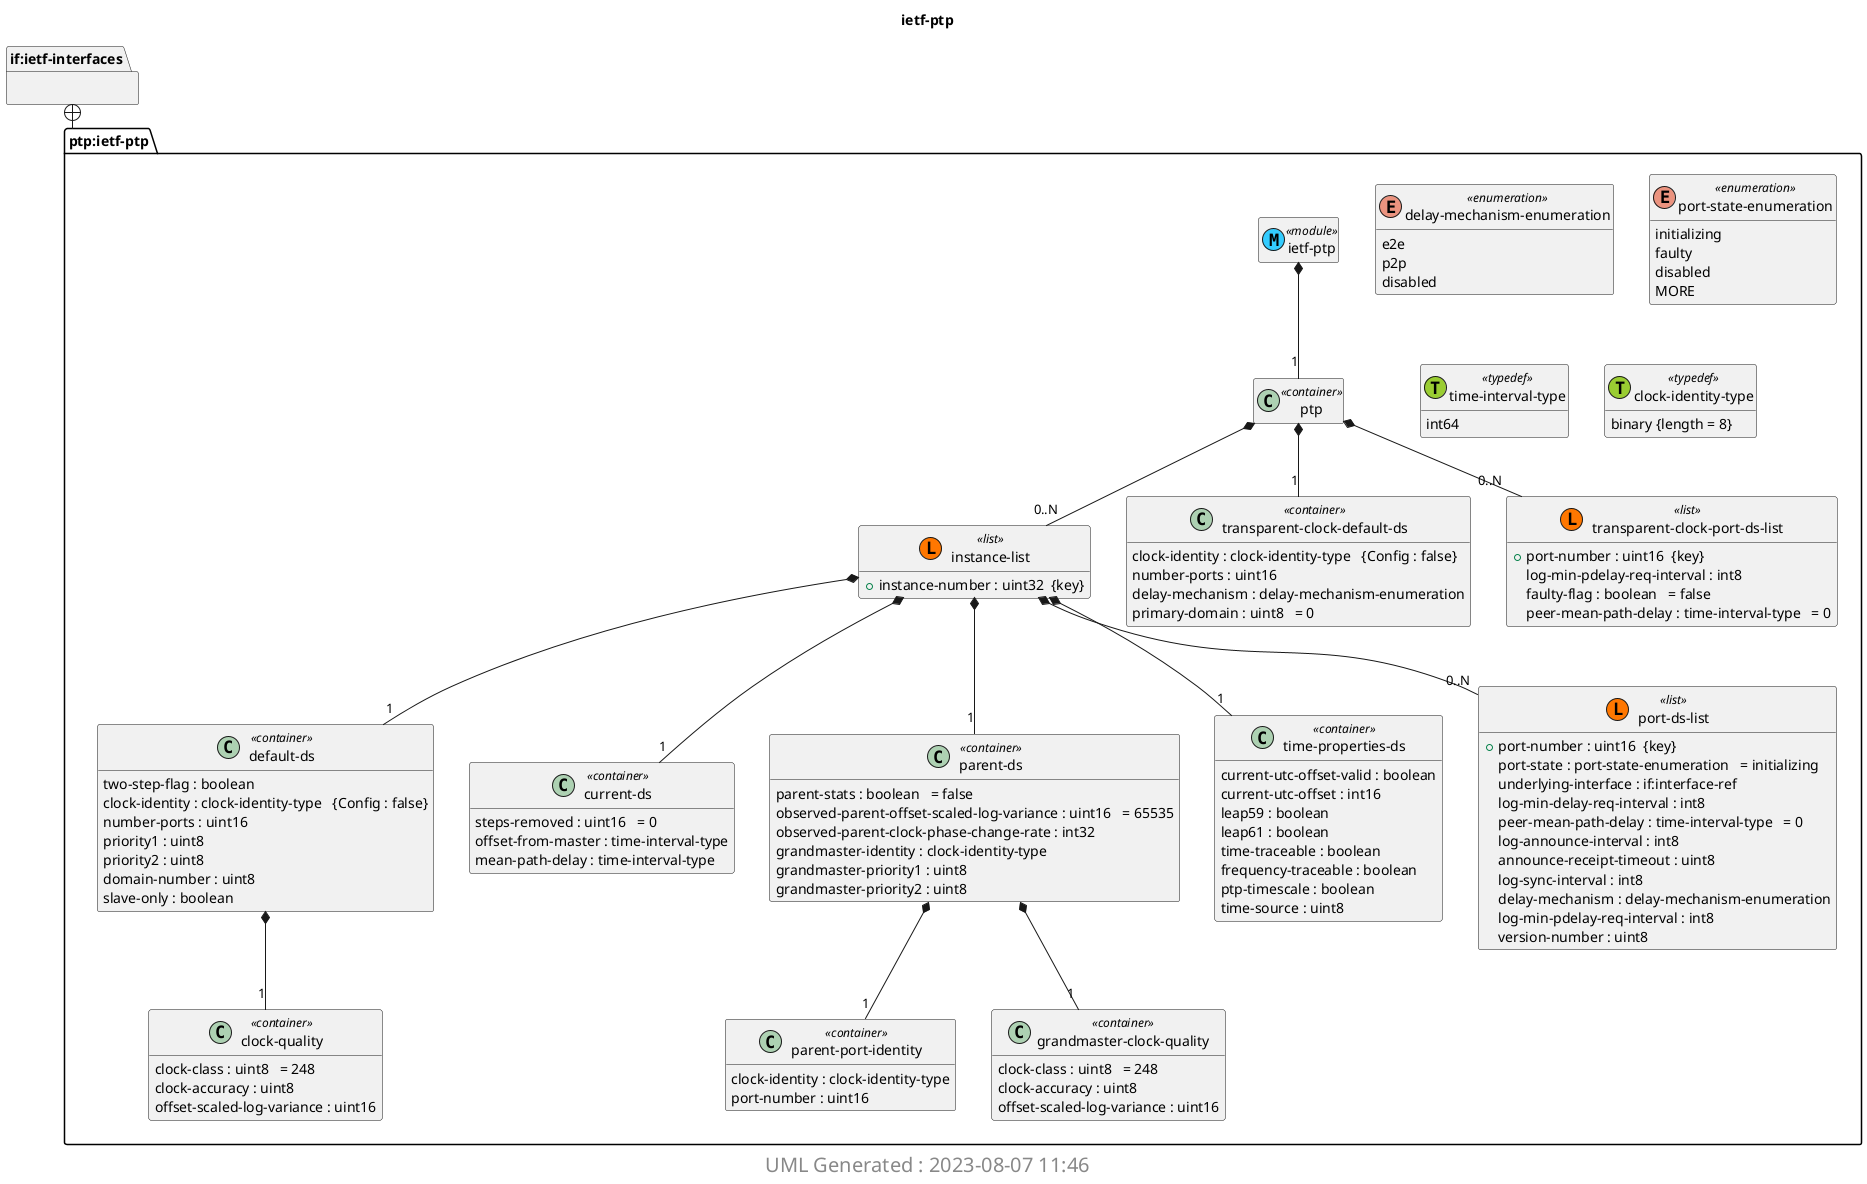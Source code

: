 'Download plantuml from http://plantuml.sourceforge.net/ 
'Generate png with java -jar plantuml.jar <file> 
'Output in img/<module>.png 
'If Java spits out memory error increase heap size with java -Xmx1024m  -jar plantuml.jar <file> 
@startuml img/ietf-ptp.png 
hide empty fields 
hide empty methods 
hide <<case>> circle
hide <<augment>> circle
hide <<choice>> circle
hide <<leafref>> stereotype
hide <<leafref>> circle
page 1x1 
Title ietf-ptp 
package "if:ietf-interfaces" as if_ietf_interfaces { 
} 
package "ptp:ietf-ptp" as ptp_ietf_ptp { 
} 
package "ptp:ietf-ptp" as ptp_ietf_ptp { 
class "ietf-ptp" as ietf_ptp << (M, #33CCFF) module>> 
enum "delay-mechanism-enumeration" as ptp_delay_mechanism_enumeration_typedef <<enumeration>> {
e2e
p2p
disabled
}
enum "port-state-enumeration" as ptp_port_state_enumeration_typedef <<enumeration>> {
initializing
faulty
disabled
MORE
}
class "time-interval-type" as ptp_time_interval_type_typedef << (T, YellowGreen) typedef>>
ptp_time_interval_type_typedef : int64
class "clock-identity-type" as ptp_clock_identity_type_typedef << (T, YellowGreen) typedef>>
ptp_clock_identity_type_typedef : binary {length = 8}
class "ptp" as  ietf_ptp_I_ptp <<container>> 
ietf_ptp *-- "1" ietf_ptp_I_ptp 
class "instance-list" as ietf_ptp_I_ptp_I_instance_list << (L, #FF7700) list>> 
ietf_ptp_I_ptp *-- "0..N" ietf_ptp_I_ptp_I_instance_list 
ietf_ptp_I_ptp_I_instance_list : +instance-number : uint32  {key} 
class "default-ds" as  ietf_ptp_I_ptp_I_instance_list_I_default_ds <<container>> 
ietf_ptp_I_ptp_I_instance_list *-- "1" ietf_ptp_I_ptp_I_instance_list_I_default_ds 
ietf_ptp_I_ptp_I_instance_list_I_default_ds : two-step-flag : boolean  
ietf_ptp_I_ptp_I_instance_list_I_default_ds : clock-identity : clock-identity-type   {Config : false}
ietf_ptp_I_ptp_I_instance_list_I_default_ds : number-ports : uint16  
class "clock-quality" as  ietf_ptp_I_ptp_I_instance_list_I_default_ds_I_clock_quality <<container>> 
ietf_ptp_I_ptp_I_instance_list_I_default_ds *-- "1" ietf_ptp_I_ptp_I_instance_list_I_default_ds_I_clock_quality 
ietf_ptp_I_ptp_I_instance_list_I_default_ds_I_clock_quality : clock-class : uint8   = 248 
ietf_ptp_I_ptp_I_instance_list_I_default_ds_I_clock_quality : clock-accuracy : uint8  
ietf_ptp_I_ptp_I_instance_list_I_default_ds_I_clock_quality : offset-scaled-log-variance : uint16  
ietf_ptp_I_ptp_I_instance_list_I_default_ds : priority1 : uint8  
ietf_ptp_I_ptp_I_instance_list_I_default_ds : priority2 : uint8  
ietf_ptp_I_ptp_I_instance_list_I_default_ds : domain-number : uint8  
ietf_ptp_I_ptp_I_instance_list_I_default_ds : slave-only : boolean  
class "current-ds" as  ietf_ptp_I_ptp_I_instance_list_I_current_ds <<container>> 
ietf_ptp_I_ptp_I_instance_list *-- "1" ietf_ptp_I_ptp_I_instance_list_I_current_ds 
ietf_ptp_I_ptp_I_instance_list_I_current_ds : steps-removed : uint16   = 0 
ietf_ptp_I_ptp_I_instance_list_I_current_ds : offset-from-master : time-interval-type  
ietf_ptp_I_ptp_I_instance_list_I_current_ds : mean-path-delay : time-interval-type  
class "parent-ds" as  ietf_ptp_I_ptp_I_instance_list_I_parent_ds <<container>> 
ietf_ptp_I_ptp_I_instance_list *-- "1" ietf_ptp_I_ptp_I_instance_list_I_parent_ds 
class "parent-port-identity" as  ietf_ptp_I_ptp_I_instance_list_I_parent_ds_I_parent_port_identity <<container>> 
ietf_ptp_I_ptp_I_instance_list_I_parent_ds *-- "1" ietf_ptp_I_ptp_I_instance_list_I_parent_ds_I_parent_port_identity 
ietf_ptp_I_ptp_I_instance_list_I_parent_ds_I_parent_port_identity : clock-identity : clock-identity-type  
ietf_ptp_I_ptp_I_instance_list_I_parent_ds_I_parent_port_identity : port-number : uint16  
ietf_ptp_I_ptp_I_instance_list_I_parent_ds : parent-stats : boolean   = false 
ietf_ptp_I_ptp_I_instance_list_I_parent_ds : observed-parent-offset-scaled-log-variance : uint16   = 65535 
ietf_ptp_I_ptp_I_instance_list_I_parent_ds : observed-parent-clock-phase-change-rate : int32  
ietf_ptp_I_ptp_I_instance_list_I_parent_ds : grandmaster-identity : clock-identity-type  
class "grandmaster-clock-quality" as  ietf_ptp_I_ptp_I_instance_list_I_parent_ds_I_grandmaster_clock_quality <<container>> 
ietf_ptp_I_ptp_I_instance_list_I_parent_ds *-- "1" ietf_ptp_I_ptp_I_instance_list_I_parent_ds_I_grandmaster_clock_quality 
ietf_ptp_I_ptp_I_instance_list_I_parent_ds_I_grandmaster_clock_quality : clock-class : uint8   = 248 
ietf_ptp_I_ptp_I_instance_list_I_parent_ds_I_grandmaster_clock_quality : clock-accuracy : uint8  
ietf_ptp_I_ptp_I_instance_list_I_parent_ds_I_grandmaster_clock_quality : offset-scaled-log-variance : uint16  
ietf_ptp_I_ptp_I_instance_list_I_parent_ds : grandmaster-priority1 : uint8  
ietf_ptp_I_ptp_I_instance_list_I_parent_ds : grandmaster-priority2 : uint8  
class "time-properties-ds" as  ietf_ptp_I_ptp_I_instance_list_I_time_properties_ds <<container>> 
ietf_ptp_I_ptp_I_instance_list *-- "1" ietf_ptp_I_ptp_I_instance_list_I_time_properties_ds 
ietf_ptp_I_ptp_I_instance_list_I_time_properties_ds : current-utc-offset-valid : boolean  
ietf_ptp_I_ptp_I_instance_list_I_time_properties_ds : current-utc-offset : int16  
ietf_ptp_I_ptp_I_instance_list_I_time_properties_ds : leap59 : boolean  
ietf_ptp_I_ptp_I_instance_list_I_time_properties_ds : leap61 : boolean  
ietf_ptp_I_ptp_I_instance_list_I_time_properties_ds : time-traceable : boolean  
ietf_ptp_I_ptp_I_instance_list_I_time_properties_ds : frequency-traceable : boolean  
ietf_ptp_I_ptp_I_instance_list_I_time_properties_ds : ptp-timescale : boolean  
ietf_ptp_I_ptp_I_instance_list_I_time_properties_ds : time-source : uint8  
class "port-ds-list" as ietf_ptp_I_ptp_I_instance_list_I_port_ds_list << (L, #FF7700) list>> 
ietf_ptp_I_ptp_I_instance_list *-- "0..N" ietf_ptp_I_ptp_I_instance_list_I_port_ds_list 
ietf_ptp_I_ptp_I_instance_list_I_port_ds_list : +port-number : uint16  {key} 
ietf_ptp_I_ptp_I_instance_list_I_port_ds_list : port-state : port-state-enumeration   = initializing 
ietf_ptp_I_ptp_I_instance_list_I_port_ds_list : underlying-interface : if:interface-ref  
ietf_ptp_I_ptp_I_instance_list_I_port_ds_list : log-min-delay-req-interval : int8  
ietf_ptp_I_ptp_I_instance_list_I_port_ds_list : peer-mean-path-delay : time-interval-type   = 0 
ietf_ptp_I_ptp_I_instance_list_I_port_ds_list : log-announce-interval : int8  
ietf_ptp_I_ptp_I_instance_list_I_port_ds_list : announce-receipt-timeout : uint8  
ietf_ptp_I_ptp_I_instance_list_I_port_ds_list : log-sync-interval : int8  
ietf_ptp_I_ptp_I_instance_list_I_port_ds_list : delay-mechanism : delay-mechanism-enumeration  
ietf_ptp_I_ptp_I_instance_list_I_port_ds_list : log-min-pdelay-req-interval : int8  
ietf_ptp_I_ptp_I_instance_list_I_port_ds_list : version-number : uint8  
class "transparent-clock-default-ds" as  ietf_ptp_I_ptp_I_transparent_clock_default_ds <<container>> 
ietf_ptp_I_ptp *-- "1" ietf_ptp_I_ptp_I_transparent_clock_default_ds 
ietf_ptp_I_ptp_I_transparent_clock_default_ds : clock-identity : clock-identity-type   {Config : false}
ietf_ptp_I_ptp_I_transparent_clock_default_ds : number-ports : uint16  
ietf_ptp_I_ptp_I_transparent_clock_default_ds : delay-mechanism : delay-mechanism-enumeration  
ietf_ptp_I_ptp_I_transparent_clock_default_ds : primary-domain : uint8   = 0 
class "transparent-clock-port-ds-list" as ietf_ptp_I_ptp_I_transparent_clock_port_ds_list << (L, #FF7700) list>> 
ietf_ptp_I_ptp *-- "0..N" ietf_ptp_I_ptp_I_transparent_clock_port_ds_list 
ietf_ptp_I_ptp_I_transparent_clock_port_ds_list : +port-number : uint16  {key} 
ietf_ptp_I_ptp_I_transparent_clock_port_ds_list : log-min-pdelay-req-interval : int8  
ietf_ptp_I_ptp_I_transparent_clock_port_ds_list : faulty-flag : boolean   = false 
ietf_ptp_I_ptp_I_transparent_clock_port_ds_list : peer-mean-path-delay : time-interval-type   = 0 
} 

if_ietf_interfaces +-- ptp_ietf_ptp
center footer
 <size:20> UML Generated : 2023-08-07 11:46 </size>
 endfooter 
@enduml 
